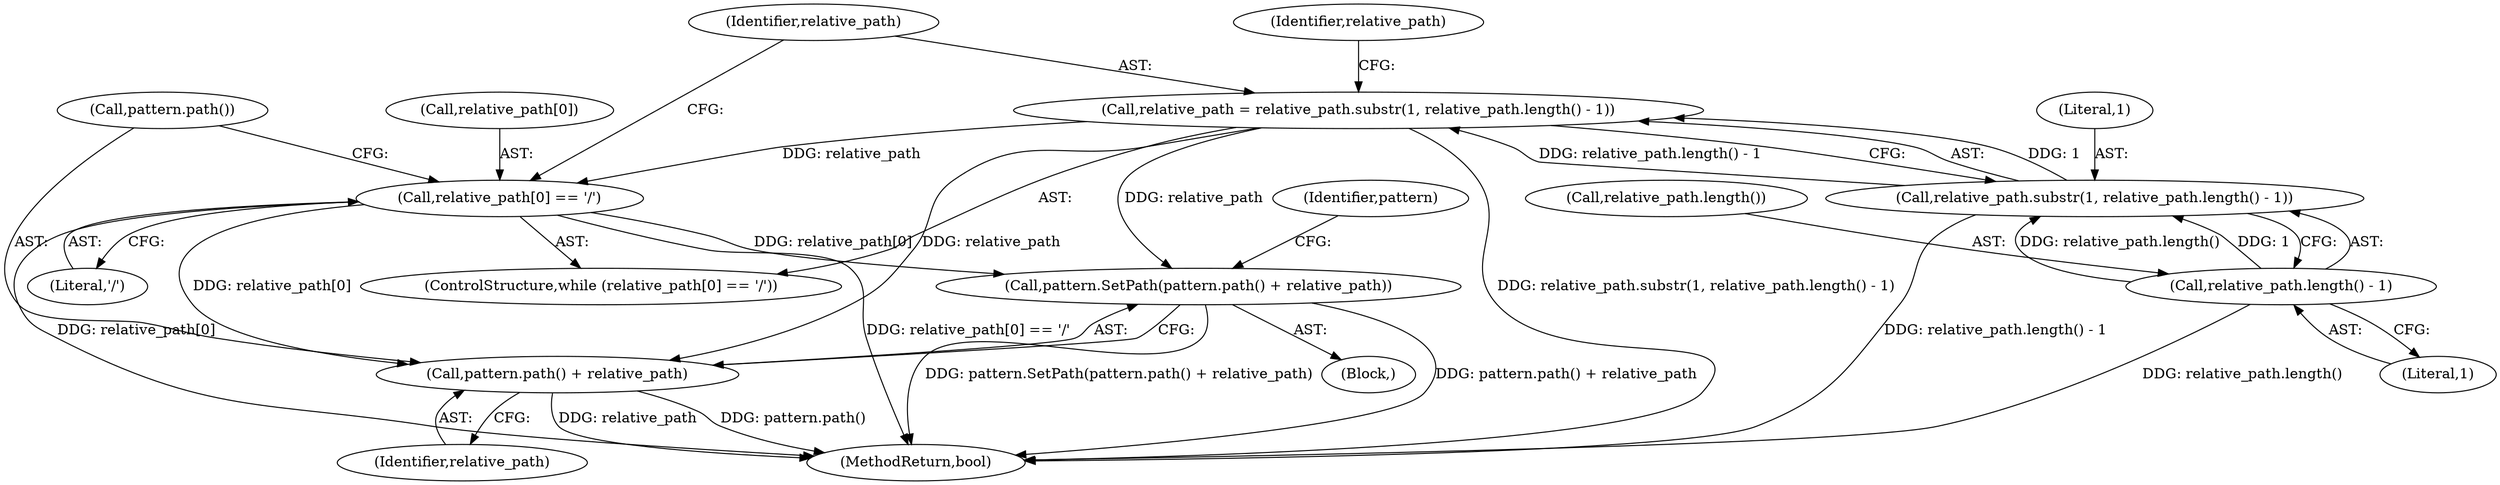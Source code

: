 digraph "1_Chrome_2aa406a8b4577103e7b933c75ec0e372830f20fe_0@array" {
"1000185" [label="(Call,relative_path[0] == '/')"];
"1000190" [label="(Call,relative_path = relative_path.substr(1, relative_path.length() - 1))"];
"1000192" [label="(Call,relative_path.substr(1, relative_path.length() - 1))"];
"1000194" [label="(Call,relative_path.length() - 1)"];
"1000197" [label="(Call,pattern.SetPath(pattern.path() + relative_path))"];
"1000198" [label="(Call,pattern.path() + relative_path)"];
"1000186" [label="(Call,relative_path[0])"];
"1000184" [label="(ControlStructure,while (relative_path[0] == '/'))"];
"1000196" [label="(Literal,1)"];
"1000197" [label="(Call,pattern.SetPath(pattern.path() + relative_path))"];
"1000198" [label="(Call,pattern.path() + relative_path)"];
"1000199" [label="(Call,pattern.path())"];
"1000185" [label="(Call,relative_path[0] == '/')"];
"1000193" [label="(Literal,1)"];
"1000192" [label="(Call,relative_path.substr(1, relative_path.length() - 1))"];
"1000256" [label="(MethodReturn,bool)"];
"1000190" [label="(Call,relative_path = relative_path.substr(1, relative_path.length() - 1))"];
"1000195" [label="(Call,relative_path.length())"];
"1000202" [label="(Identifier,pattern)"];
"1000191" [label="(Identifier,relative_path)"];
"1000187" [label="(Identifier,relative_path)"];
"1000200" [label="(Identifier,relative_path)"];
"1000194" [label="(Call,relative_path.length() - 1)"];
"1000151" [label="(Block,)"];
"1000189" [label="(Literal,'/')"];
"1000185" -> "1000184"  [label="AST: "];
"1000185" -> "1000189"  [label="CFG: "];
"1000186" -> "1000185"  [label="AST: "];
"1000189" -> "1000185"  [label="AST: "];
"1000191" -> "1000185"  [label="CFG: "];
"1000199" -> "1000185"  [label="CFG: "];
"1000185" -> "1000256"  [label="DDG: relative_path[0] == '/'"];
"1000185" -> "1000256"  [label="DDG: relative_path[0]"];
"1000190" -> "1000185"  [label="DDG: relative_path"];
"1000185" -> "1000197"  [label="DDG: relative_path[0]"];
"1000185" -> "1000198"  [label="DDG: relative_path[0]"];
"1000190" -> "1000184"  [label="AST: "];
"1000190" -> "1000192"  [label="CFG: "];
"1000191" -> "1000190"  [label="AST: "];
"1000192" -> "1000190"  [label="AST: "];
"1000187" -> "1000190"  [label="CFG: "];
"1000190" -> "1000256"  [label="DDG: relative_path.substr(1, relative_path.length() - 1)"];
"1000192" -> "1000190"  [label="DDG: 1"];
"1000192" -> "1000190"  [label="DDG: relative_path.length() - 1"];
"1000190" -> "1000197"  [label="DDG: relative_path"];
"1000190" -> "1000198"  [label="DDG: relative_path"];
"1000192" -> "1000194"  [label="CFG: "];
"1000193" -> "1000192"  [label="AST: "];
"1000194" -> "1000192"  [label="AST: "];
"1000192" -> "1000256"  [label="DDG: relative_path.length() - 1"];
"1000194" -> "1000192"  [label="DDG: relative_path.length()"];
"1000194" -> "1000192"  [label="DDG: 1"];
"1000194" -> "1000196"  [label="CFG: "];
"1000195" -> "1000194"  [label="AST: "];
"1000196" -> "1000194"  [label="AST: "];
"1000194" -> "1000256"  [label="DDG: relative_path.length()"];
"1000197" -> "1000151"  [label="AST: "];
"1000197" -> "1000198"  [label="CFG: "];
"1000198" -> "1000197"  [label="AST: "];
"1000202" -> "1000197"  [label="CFG: "];
"1000197" -> "1000256"  [label="DDG: pattern.SetPath(pattern.path() + relative_path)"];
"1000197" -> "1000256"  [label="DDG: pattern.path() + relative_path"];
"1000198" -> "1000200"  [label="CFG: "];
"1000199" -> "1000198"  [label="AST: "];
"1000200" -> "1000198"  [label="AST: "];
"1000198" -> "1000256"  [label="DDG: relative_path"];
"1000198" -> "1000256"  [label="DDG: pattern.path()"];
}
